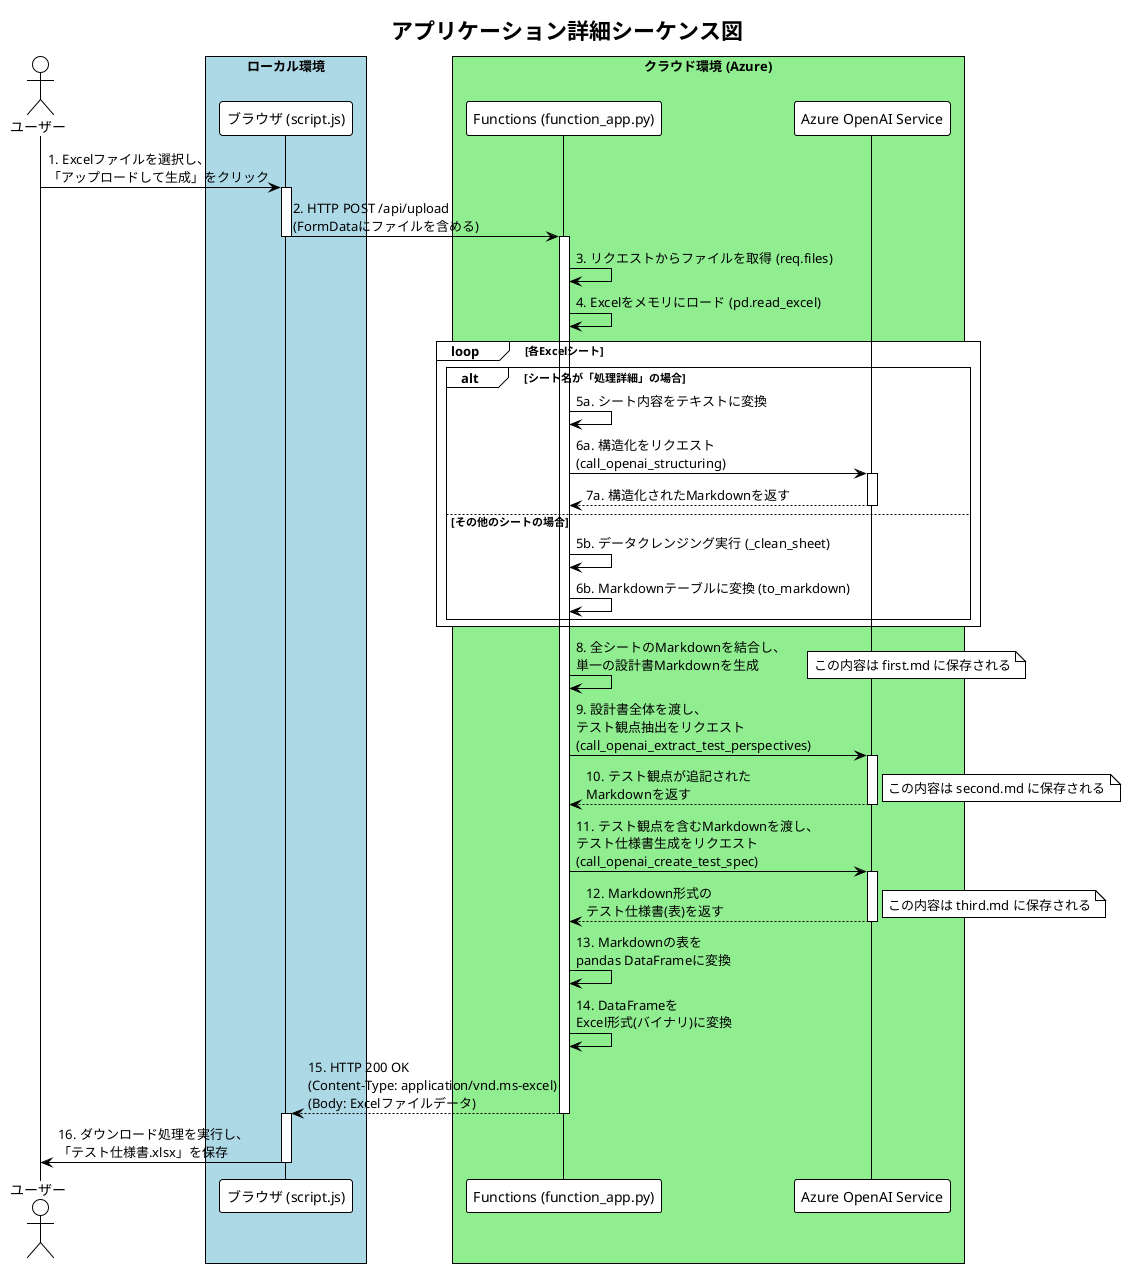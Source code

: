 @startuml シーケンス図
!theme plain
title アプリケーション詳細シーケンス図

' 日本語フォント指定（環境に応じて変更可能）
skinparam defaultFontName "Yu Gothic"

actor ユーザー as User
box "ローカル環境" #LightBlue
    participant "ブラウザ (script.js)" as Browser
end box
box "クラウド環境 (Azure)" #LightGreen
    participant "Functions (function_app.py)" as Functions
    participant "Azure OpenAI Service" as OpenAI
end box

User -> Browser: 1. Excelファイルを選択し、\n「アップロードして生成」をクリック
activate Browser

Browser -> Functions: 2. HTTP POST /api/upload\n(FormDataにファイルを含める)
deactivate Browser
activate Functions

Functions -> Functions: 3. リクエストからファイルを取得 (req.files)
Functions -> Functions: 4. Excelをメモリにロード (pd.read_excel)

loop 各Excelシート
    alt シート名が「処理詳細」の場合
        Functions -> Functions: 5a. シート内容をテキストに変換
        Functions -> OpenAI: 6a. 構造化をリクエスト\n(call_openai_structuring)
        activate OpenAI
        OpenAI --> Functions: 7a. 構造化されたMarkdownを返す
        deactivate OpenAI
    else その他のシートの場合
        Functions -> Functions: 5b. データクレンジング実行 (_clean_sheet)
        Functions -> Functions: 6b. Markdownテーブルに変換 (to_markdown)
    end
end

Functions -> Functions: 8. 全シートのMarkdownを結合し、\n単一の設計書Markdownを生成
note right: この内容は first.md に保存される

Functions -> OpenAI: 9. 設計書全体を渡し、\nテスト観点抽出をリクエスト\n(call_openai_extract_test_perspectives)
activate OpenAI
OpenAI --> Functions: 10. テスト観点が追記された\nMarkdownを返す
deactivate OpenAI
note right: この内容は second.md に保存される

Functions -> OpenAI: 11. テスト観点を含むMarkdownを渡し、\nテスト仕様書生成をリクエスト\n(call_openai_create_test_spec)
activate OpenAI
OpenAI --> Functions: 12. Markdown形式の\nテスト仕様書(表)を返す
deactivate OpenAI
note right: この内容は third.md に保存される

Functions -> Functions: 13. Markdownの表を\npandas DataFrameに変換
Functions -> Functions: 14. DataFrameを\nExcel形式(バイナリ)に変換
Functions --> Browser: 15. HTTP 200 OK\n(Content-Type: application/vnd.ms-excel)\n(Body: Excelファイルデータ)
deactivate Functions
activate Browser

Browser -> User: 16. ダウンロード処理を実行し、\n「テスト仕様書.xlsx」を保存
deactivate Browser
@enduml